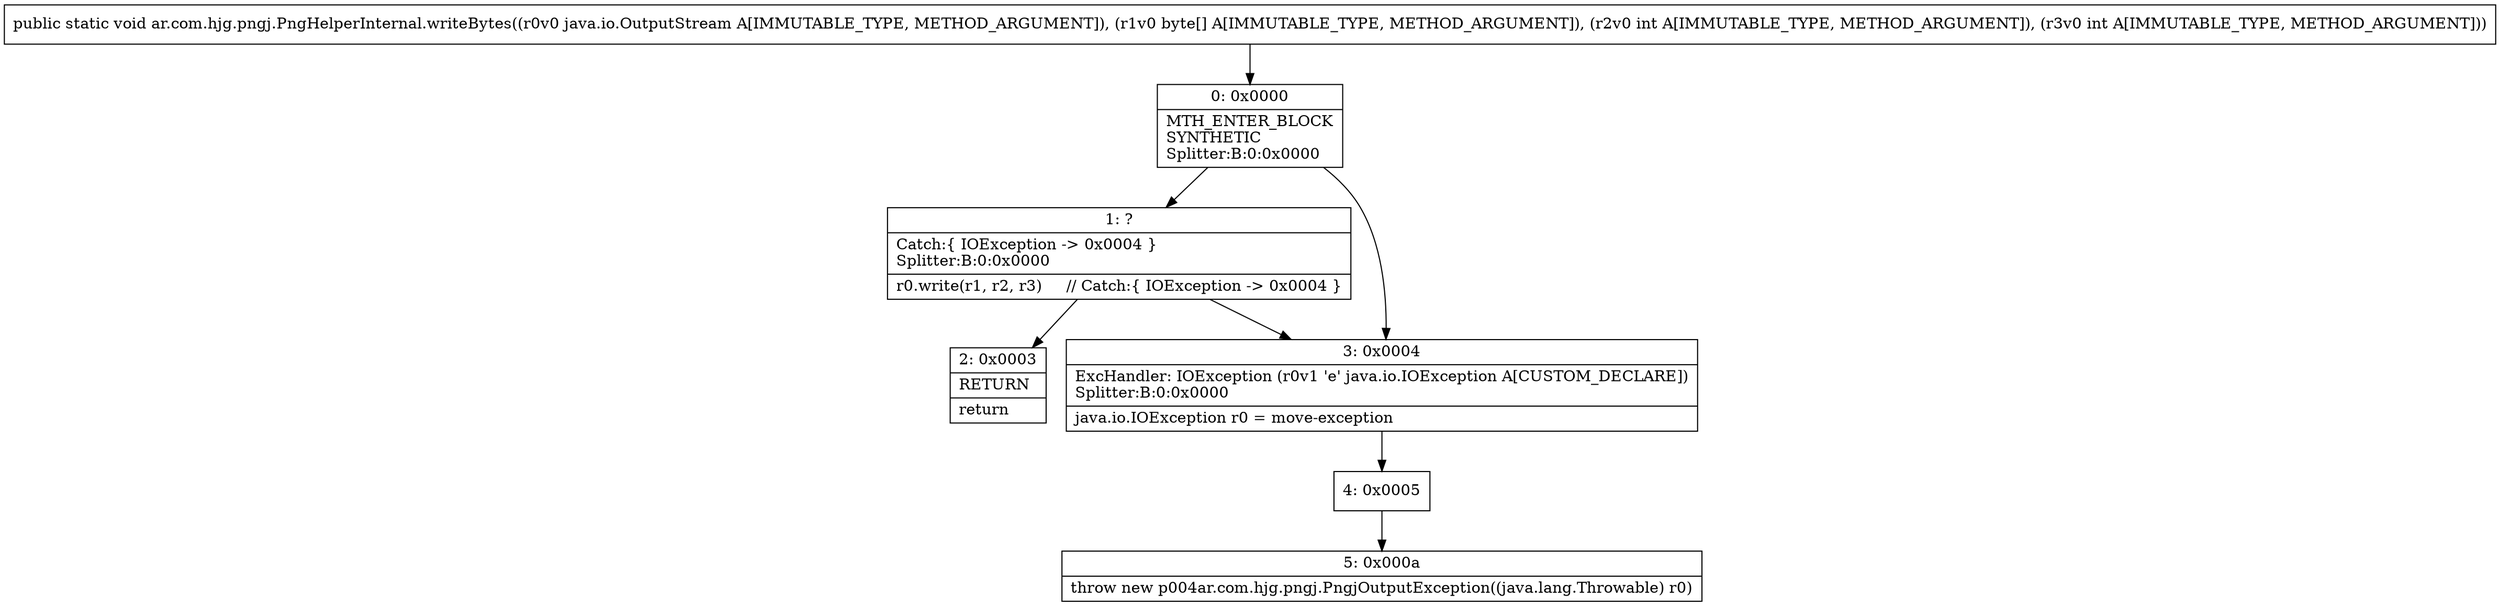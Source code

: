 digraph "CFG forar.com.hjg.pngj.PngHelperInternal.writeBytes(Ljava\/io\/OutputStream;[BII)V" {
Node_0 [shape=record,label="{0\:\ 0x0000|MTH_ENTER_BLOCK\lSYNTHETIC\lSplitter:B:0:0x0000\l}"];
Node_1 [shape=record,label="{1\:\ ?|Catch:\{ IOException \-\> 0x0004 \}\lSplitter:B:0:0x0000\l|r0.write(r1, r2, r3)     \/\/ Catch:\{ IOException \-\> 0x0004 \}\l}"];
Node_2 [shape=record,label="{2\:\ 0x0003|RETURN\l|return\l}"];
Node_3 [shape=record,label="{3\:\ 0x0004|ExcHandler: IOException (r0v1 'e' java.io.IOException A[CUSTOM_DECLARE])\lSplitter:B:0:0x0000\l|java.io.IOException r0 = move\-exception\l}"];
Node_4 [shape=record,label="{4\:\ 0x0005}"];
Node_5 [shape=record,label="{5\:\ 0x000a|throw new p004ar.com.hjg.pngj.PngjOutputException((java.lang.Throwable) r0)\l}"];
MethodNode[shape=record,label="{public static void ar.com.hjg.pngj.PngHelperInternal.writeBytes((r0v0 java.io.OutputStream A[IMMUTABLE_TYPE, METHOD_ARGUMENT]), (r1v0 byte[] A[IMMUTABLE_TYPE, METHOD_ARGUMENT]), (r2v0 int A[IMMUTABLE_TYPE, METHOD_ARGUMENT]), (r3v0 int A[IMMUTABLE_TYPE, METHOD_ARGUMENT])) }"];
MethodNode -> Node_0;
Node_0 -> Node_1;
Node_0 -> Node_3;
Node_1 -> Node_2;
Node_1 -> Node_3;
Node_3 -> Node_4;
Node_4 -> Node_5;
}

